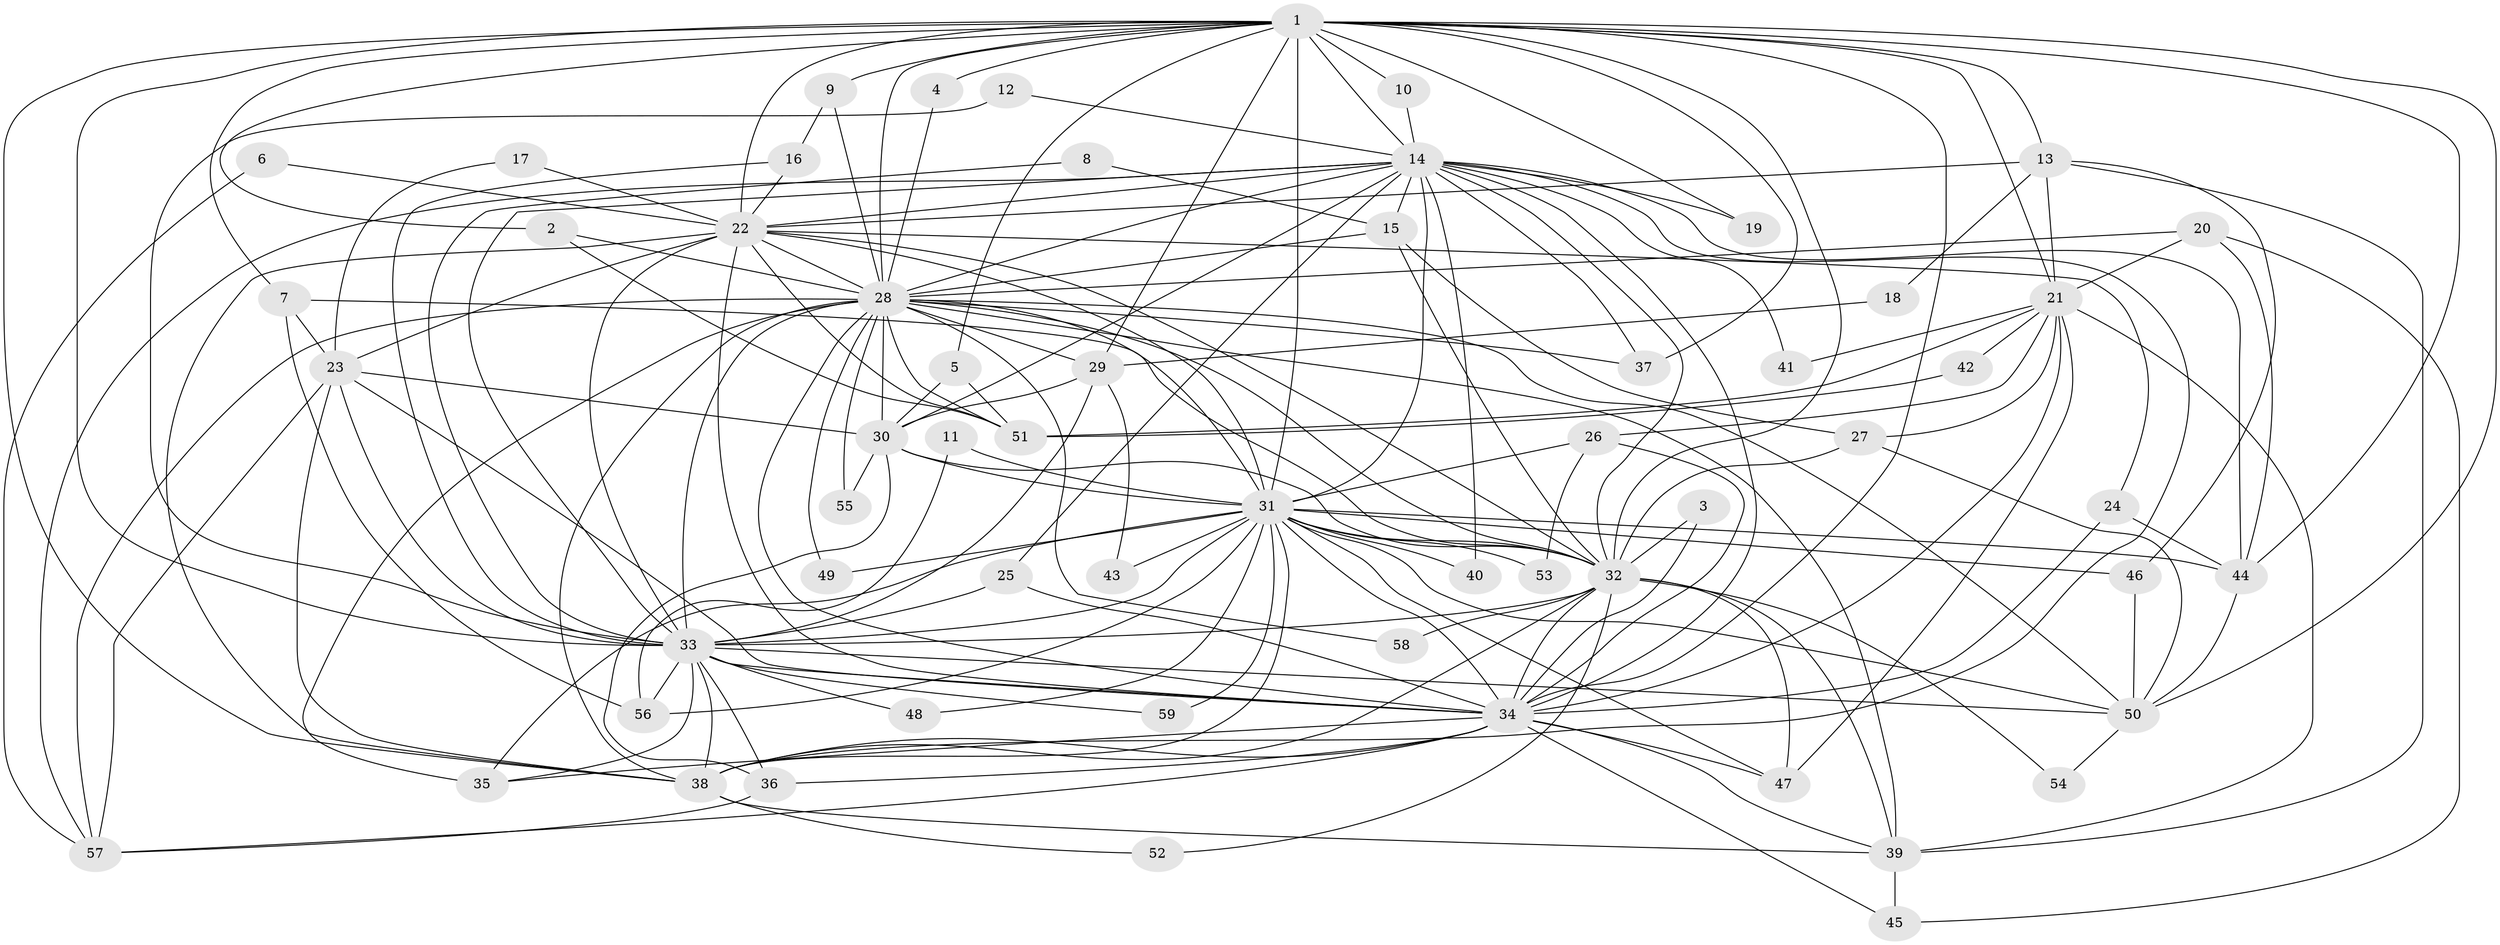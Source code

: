 // original degree distribution, {18: 0.017094017094017096, 16: 0.008547008547008548, 23: 0.03418803418803419, 13: 0.008547008547008548, 27: 0.008547008547008548, 29: 0.008547008547008548, 3: 0.1794871794871795, 4: 0.09401709401709402, 9: 0.008547008547008548, 2: 0.5384615384615384, 5: 0.05982905982905983, 8: 0.017094017094017096, 6: 0.017094017094017096}
// Generated by graph-tools (version 1.1) at 2025/25/03/09/25 03:25:38]
// undirected, 59 vertices, 176 edges
graph export_dot {
graph [start="1"]
  node [color=gray90,style=filled];
  1;
  2;
  3;
  4;
  5;
  6;
  7;
  8;
  9;
  10;
  11;
  12;
  13;
  14;
  15;
  16;
  17;
  18;
  19;
  20;
  21;
  22;
  23;
  24;
  25;
  26;
  27;
  28;
  29;
  30;
  31;
  32;
  33;
  34;
  35;
  36;
  37;
  38;
  39;
  40;
  41;
  42;
  43;
  44;
  45;
  46;
  47;
  48;
  49;
  50;
  51;
  52;
  53;
  54;
  55;
  56;
  57;
  58;
  59;
  1 -- 2 [weight=1.0];
  1 -- 4 [weight=1.0];
  1 -- 5 [weight=1.0];
  1 -- 7 [weight=1.0];
  1 -- 9 [weight=1.0];
  1 -- 10 [weight=1.0];
  1 -- 13 [weight=1.0];
  1 -- 14 [weight=2.0];
  1 -- 19 [weight=1.0];
  1 -- 21 [weight=1.0];
  1 -- 22 [weight=2.0];
  1 -- 28 [weight=2.0];
  1 -- 29 [weight=1.0];
  1 -- 31 [weight=2.0];
  1 -- 32 [weight=3.0];
  1 -- 33 [weight=2.0];
  1 -- 34 [weight=2.0];
  1 -- 37 [weight=2.0];
  1 -- 38 [weight=2.0];
  1 -- 44 [weight=1.0];
  1 -- 50 [weight=1.0];
  2 -- 28 [weight=1.0];
  2 -- 51 [weight=1.0];
  3 -- 32 [weight=1.0];
  3 -- 34 [weight=1.0];
  4 -- 28 [weight=1.0];
  5 -- 30 [weight=1.0];
  5 -- 51 [weight=1.0];
  6 -- 22 [weight=1.0];
  6 -- 57 [weight=1.0];
  7 -- 23 [weight=1.0];
  7 -- 32 [weight=1.0];
  7 -- 56 [weight=1.0];
  8 -- 15 [weight=1.0];
  8 -- 33 [weight=1.0];
  9 -- 16 [weight=1.0];
  9 -- 28 [weight=1.0];
  10 -- 14 [weight=1.0];
  11 -- 31 [weight=1.0];
  11 -- 56 [weight=1.0];
  12 -- 14 [weight=1.0];
  12 -- 33 [weight=1.0];
  13 -- 18 [weight=1.0];
  13 -- 21 [weight=1.0];
  13 -- 22 [weight=1.0];
  13 -- 39 [weight=1.0];
  13 -- 46 [weight=1.0];
  14 -- 15 [weight=1.0];
  14 -- 19 [weight=1.0];
  14 -- 22 [weight=1.0];
  14 -- 25 [weight=1.0];
  14 -- 28 [weight=1.0];
  14 -- 30 [weight=1.0];
  14 -- 31 [weight=2.0];
  14 -- 32 [weight=2.0];
  14 -- 33 [weight=1.0];
  14 -- 34 [weight=1.0];
  14 -- 37 [weight=1.0];
  14 -- 38 [weight=1.0];
  14 -- 40 [weight=1.0];
  14 -- 41 [weight=1.0];
  14 -- 44 [weight=1.0];
  14 -- 57 [weight=1.0];
  15 -- 27 [weight=1.0];
  15 -- 28 [weight=1.0];
  15 -- 32 [weight=1.0];
  16 -- 22 [weight=1.0];
  16 -- 33 [weight=1.0];
  17 -- 22 [weight=1.0];
  17 -- 23 [weight=1.0];
  18 -- 29 [weight=1.0];
  20 -- 21 [weight=1.0];
  20 -- 28 [weight=1.0];
  20 -- 44 [weight=1.0];
  20 -- 45 [weight=1.0];
  21 -- 26 [weight=1.0];
  21 -- 27 [weight=1.0];
  21 -- 34 [weight=1.0];
  21 -- 39 [weight=1.0];
  21 -- 41 [weight=1.0];
  21 -- 42 [weight=1.0];
  21 -- 47 [weight=1.0];
  21 -- 51 [weight=1.0];
  22 -- 23 [weight=1.0];
  22 -- 24 [weight=1.0];
  22 -- 28 [weight=1.0];
  22 -- 31 [weight=1.0];
  22 -- 32 [weight=2.0];
  22 -- 33 [weight=2.0];
  22 -- 34 [weight=1.0];
  22 -- 38 [weight=1.0];
  22 -- 51 [weight=1.0];
  23 -- 30 [weight=1.0];
  23 -- 33 [weight=1.0];
  23 -- 34 [weight=1.0];
  23 -- 38 [weight=1.0];
  23 -- 57 [weight=1.0];
  24 -- 34 [weight=1.0];
  24 -- 44 [weight=1.0];
  25 -- 33 [weight=1.0];
  25 -- 34 [weight=1.0];
  26 -- 31 [weight=2.0];
  26 -- 34 [weight=1.0];
  26 -- 53 [weight=1.0];
  27 -- 32 [weight=1.0];
  27 -- 50 [weight=1.0];
  28 -- 29 [weight=1.0];
  28 -- 30 [weight=1.0];
  28 -- 31 [weight=1.0];
  28 -- 32 [weight=1.0];
  28 -- 33 [weight=1.0];
  28 -- 34 [weight=1.0];
  28 -- 35 [weight=1.0];
  28 -- 37 [weight=1.0];
  28 -- 38 [weight=3.0];
  28 -- 39 [weight=1.0];
  28 -- 49 [weight=1.0];
  28 -- 50 [weight=1.0];
  28 -- 51 [weight=1.0];
  28 -- 55 [weight=1.0];
  28 -- 57 [weight=1.0];
  28 -- 58 [weight=1.0];
  29 -- 30 [weight=1.0];
  29 -- 33 [weight=1.0];
  29 -- 43 [weight=1.0];
  30 -- 31 [weight=1.0];
  30 -- 32 [weight=1.0];
  30 -- 36 [weight=1.0];
  30 -- 55 [weight=1.0];
  31 -- 32 [weight=2.0];
  31 -- 33 [weight=1.0];
  31 -- 34 [weight=2.0];
  31 -- 35 [weight=1.0];
  31 -- 38 [weight=1.0];
  31 -- 40 [weight=1.0];
  31 -- 43 [weight=1.0];
  31 -- 44 [weight=1.0];
  31 -- 46 [weight=1.0];
  31 -- 47 [weight=1.0];
  31 -- 48 [weight=1.0];
  31 -- 49 [weight=1.0];
  31 -- 50 [weight=1.0];
  31 -- 53 [weight=1.0];
  31 -- 56 [weight=2.0];
  31 -- 59 [weight=1.0];
  32 -- 33 [weight=1.0];
  32 -- 34 [weight=1.0];
  32 -- 38 [weight=1.0];
  32 -- 39 [weight=1.0];
  32 -- 47 [weight=1.0];
  32 -- 52 [weight=1.0];
  32 -- 54 [weight=1.0];
  32 -- 58 [weight=2.0];
  33 -- 34 [weight=1.0];
  33 -- 35 [weight=1.0];
  33 -- 36 [weight=1.0];
  33 -- 38 [weight=1.0];
  33 -- 48 [weight=1.0];
  33 -- 50 [weight=1.0];
  33 -- 56 [weight=2.0];
  33 -- 59 [weight=1.0];
  34 -- 35 [weight=1.0];
  34 -- 36 [weight=1.0];
  34 -- 38 [weight=2.0];
  34 -- 39 [weight=1.0];
  34 -- 45 [weight=1.0];
  34 -- 47 [weight=1.0];
  34 -- 57 [weight=1.0];
  36 -- 57 [weight=1.0];
  38 -- 39 [weight=1.0];
  38 -- 52 [weight=1.0];
  39 -- 45 [weight=1.0];
  42 -- 51 [weight=1.0];
  44 -- 50 [weight=1.0];
  46 -- 50 [weight=1.0];
  50 -- 54 [weight=1.0];
}
